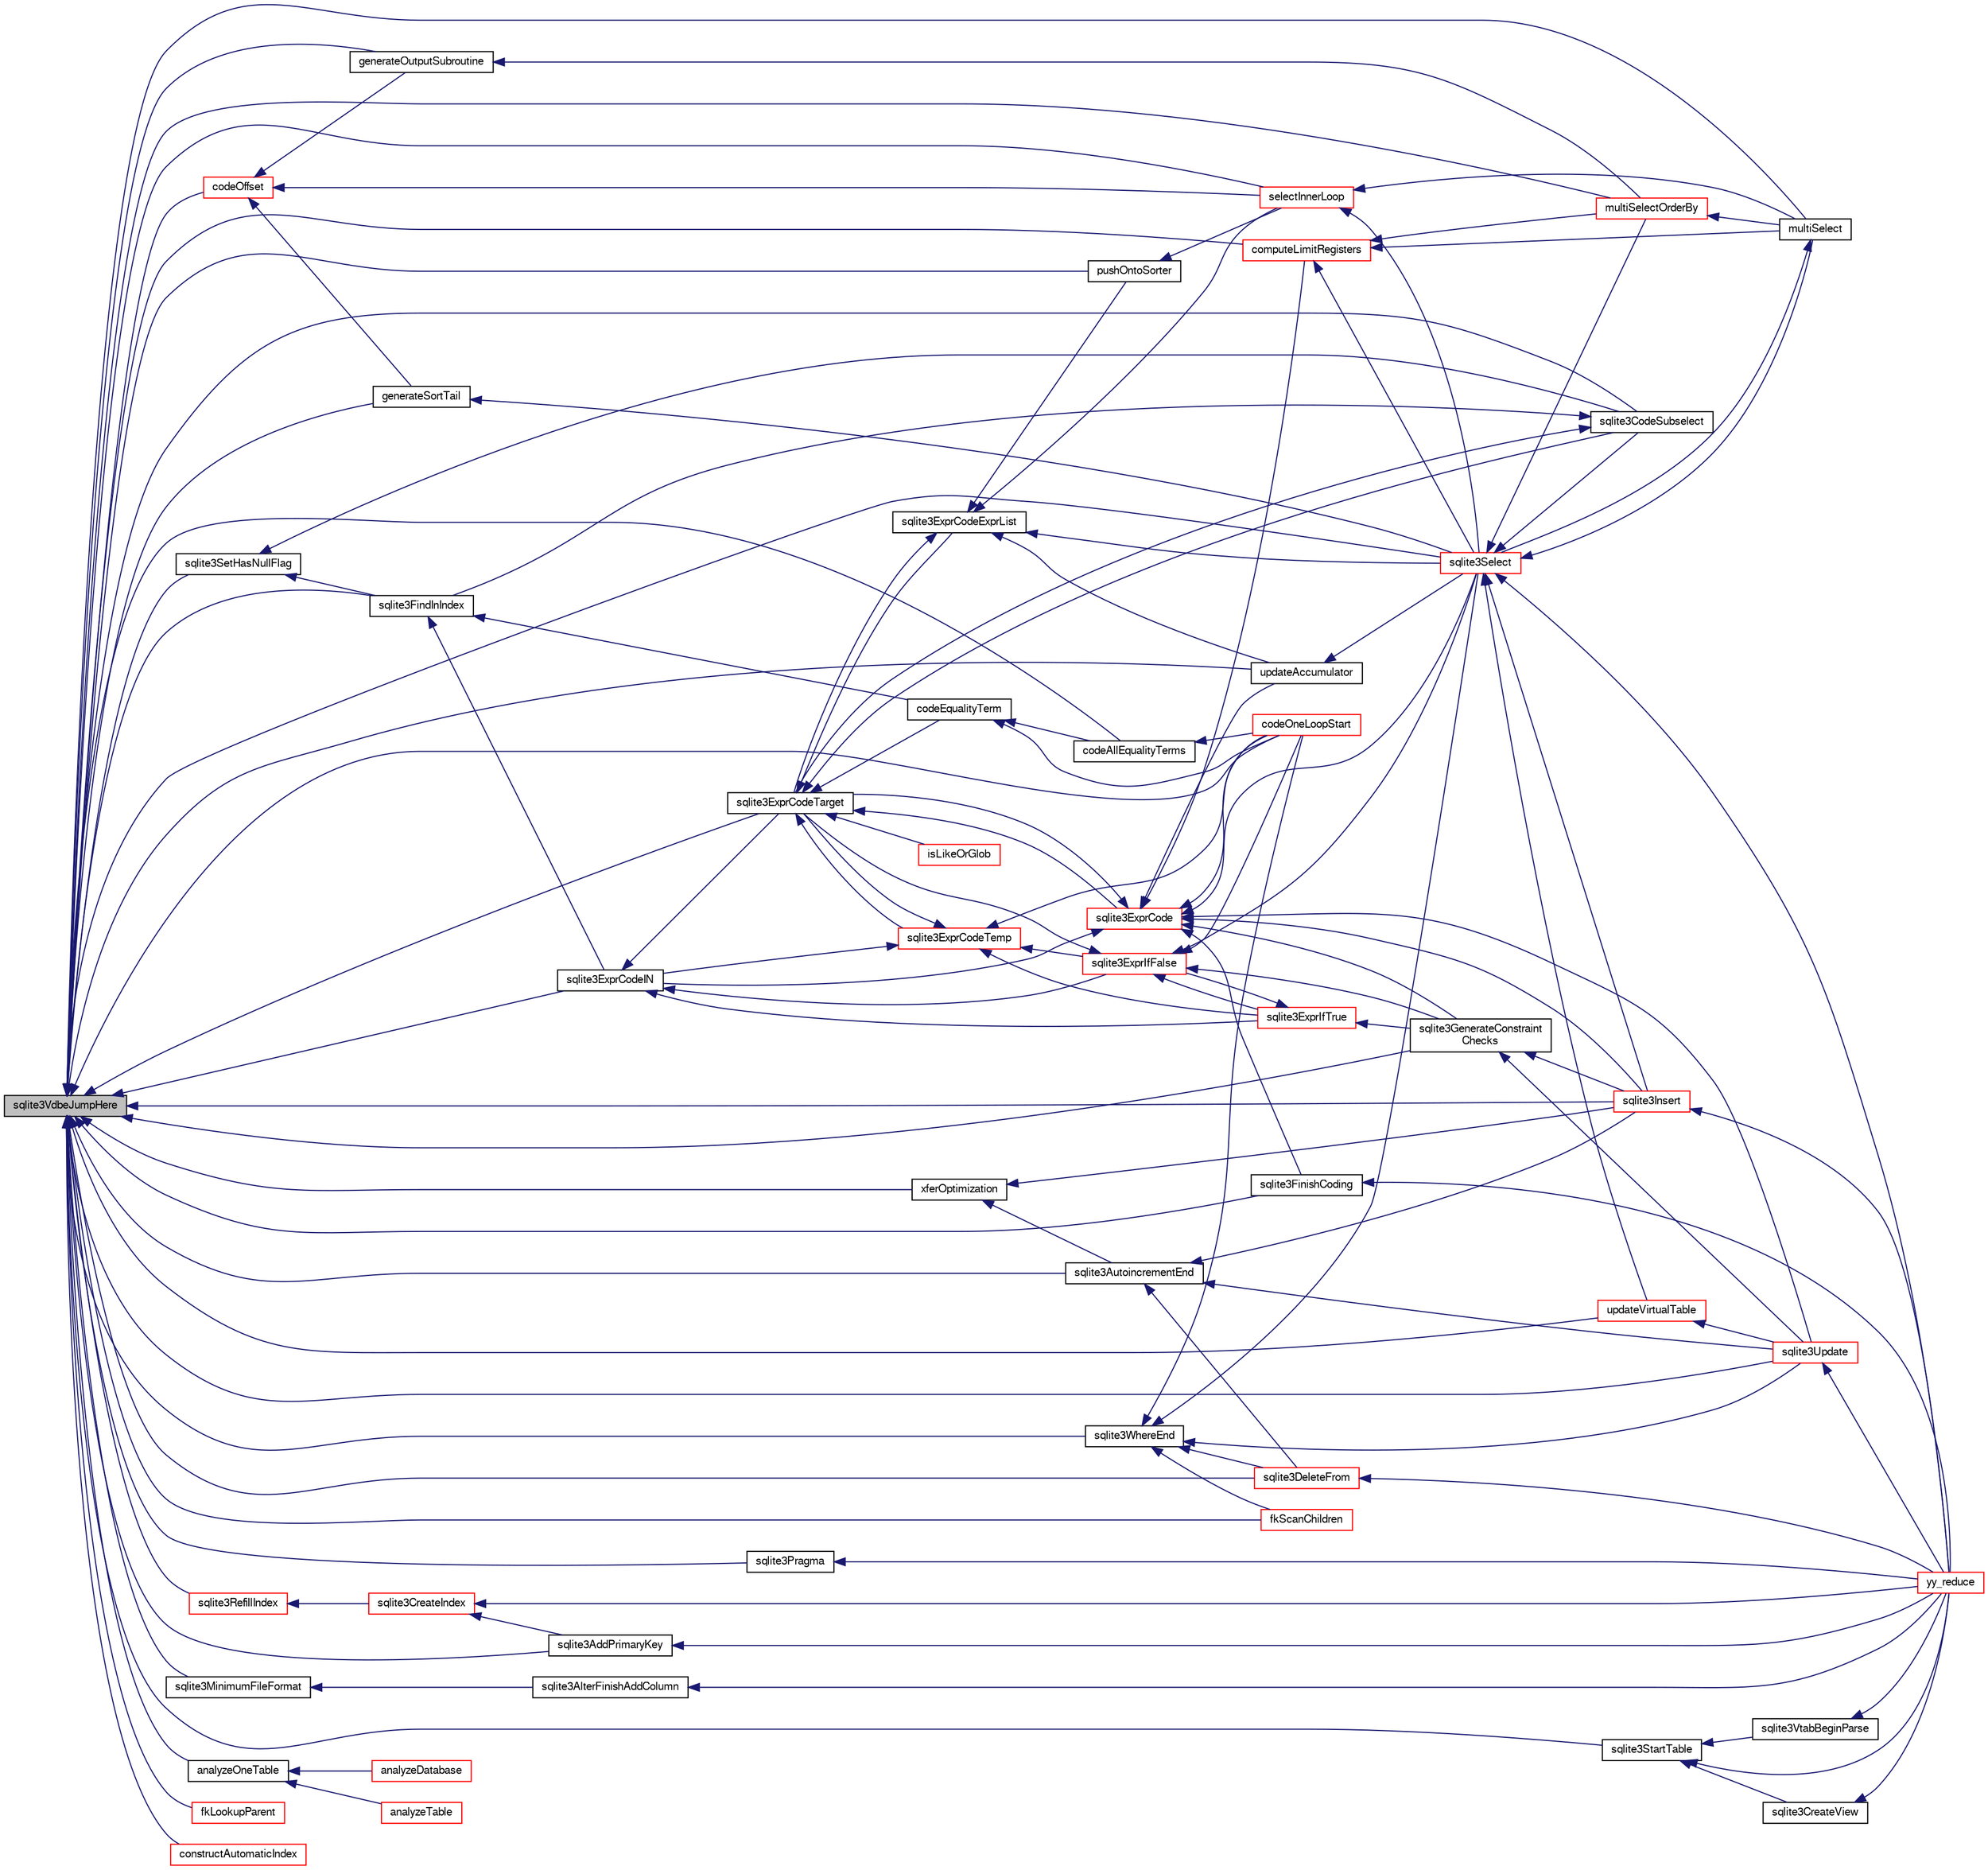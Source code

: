 digraph "sqlite3VdbeJumpHere"
{
  edge [fontname="FreeSans",fontsize="10",labelfontname="FreeSans",labelfontsize="10"];
  node [fontname="FreeSans",fontsize="10",shape=record];
  rankdir="LR";
  Node760653 [label="sqlite3VdbeJumpHere",height=0.2,width=0.4,color="black", fillcolor="grey75", style="filled", fontcolor="black"];
  Node760653 -> Node760654 [dir="back",color="midnightblue",fontsize="10",style="solid",fontname="FreeSans"];
  Node760654 [label="sqlite3SetHasNullFlag",height=0.2,width=0.4,color="black", fillcolor="white", style="filled",URL="$sqlite3_8c.html#a511bff4eca230be2bd9a75d450f66449"];
  Node760654 -> Node760655 [dir="back",color="midnightblue",fontsize="10",style="solid",fontname="FreeSans"];
  Node760655 [label="sqlite3FindInIndex",height=0.2,width=0.4,color="black", fillcolor="white", style="filled",URL="$sqlite3_8c.html#af7d8c56ab0231f44bb5f87b3fafeffb2"];
  Node760655 -> Node760656 [dir="back",color="midnightblue",fontsize="10",style="solid",fontname="FreeSans"];
  Node760656 [label="sqlite3ExprCodeIN",height=0.2,width=0.4,color="black", fillcolor="white", style="filled",URL="$sqlite3_8c.html#ad9cf4f5b5ffb90c24a4a0900c8626193"];
  Node760656 -> Node760657 [dir="back",color="midnightblue",fontsize="10",style="solid",fontname="FreeSans"];
  Node760657 [label="sqlite3ExprCodeTarget",height=0.2,width=0.4,color="black", fillcolor="white", style="filled",URL="$sqlite3_8c.html#a4f308397a0a3ed299ed31aaa1ae2a293"];
  Node760657 -> Node760658 [dir="back",color="midnightblue",fontsize="10",style="solid",fontname="FreeSans"];
  Node760658 [label="sqlite3CodeSubselect",height=0.2,width=0.4,color="black", fillcolor="white", style="filled",URL="$sqlite3_8c.html#aa69b46d2204a1d1b110107a1be12ee0c"];
  Node760658 -> Node760655 [dir="back",color="midnightblue",fontsize="10",style="solid",fontname="FreeSans"];
  Node760658 -> Node760657 [dir="back",color="midnightblue",fontsize="10",style="solid",fontname="FreeSans"];
  Node760657 -> Node760659 [dir="back",color="midnightblue",fontsize="10",style="solid",fontname="FreeSans"];
  Node760659 [label="sqlite3ExprCodeTemp",height=0.2,width=0.4,color="red", fillcolor="white", style="filled",URL="$sqlite3_8c.html#a3bc5c1ccb3c5851847e2aeb4a84ae1fc"];
  Node760659 -> Node760656 [dir="back",color="midnightblue",fontsize="10",style="solid",fontname="FreeSans"];
  Node760659 -> Node760657 [dir="back",color="midnightblue",fontsize="10",style="solid",fontname="FreeSans"];
  Node760659 -> Node760661 [dir="back",color="midnightblue",fontsize="10",style="solid",fontname="FreeSans"];
  Node760661 [label="sqlite3ExprIfTrue",height=0.2,width=0.4,color="red", fillcolor="white", style="filled",URL="$sqlite3_8c.html#ad93a55237c23e1b743ab1f59df1a1444"];
  Node760661 -> Node760662 [dir="back",color="midnightblue",fontsize="10",style="solid",fontname="FreeSans"];
  Node760662 [label="sqlite3ExprIfFalse",height=0.2,width=0.4,color="red", fillcolor="white", style="filled",URL="$sqlite3_8c.html#af97ecccb5d56e321e118414b08f65b71"];
  Node760662 -> Node760657 [dir="back",color="midnightblue",fontsize="10",style="solid",fontname="FreeSans"];
  Node760662 -> Node760661 [dir="back",color="midnightblue",fontsize="10",style="solid",fontname="FreeSans"];
  Node760662 -> Node760689 [dir="back",color="midnightblue",fontsize="10",style="solid",fontname="FreeSans"];
  Node760689 [label="sqlite3GenerateConstraint\lChecks",height=0.2,width=0.4,color="black", fillcolor="white", style="filled",URL="$sqlite3_8c.html#aef639c1e6a0c0a67ca6e7690ad931bd2"];
  Node760689 -> Node760687 [dir="back",color="midnightblue",fontsize="10",style="solid",fontname="FreeSans"];
  Node760687 [label="sqlite3Insert",height=0.2,width=0.4,color="red", fillcolor="white", style="filled",URL="$sqlite3_8c.html#a5b17c9c2000bae6bdff8e6be48d7dc2b"];
  Node760687 -> Node760667 [dir="back",color="midnightblue",fontsize="10",style="solid",fontname="FreeSans"];
  Node760667 [label="yy_reduce",height=0.2,width=0.4,color="red", fillcolor="white", style="filled",URL="$sqlite3_8c.html#a7c419a9b25711c666a9a2449ef377f14"];
  Node760689 -> Node760685 [dir="back",color="midnightblue",fontsize="10",style="solid",fontname="FreeSans"];
  Node760685 [label="sqlite3Update",height=0.2,width=0.4,color="red", fillcolor="white", style="filled",URL="$sqlite3_8c.html#ac5aa67c46e8cc8174566fabe6809fafa"];
  Node760685 -> Node760667 [dir="back",color="midnightblue",fontsize="10",style="solid",fontname="FreeSans"];
  Node760662 -> Node760695 [dir="back",color="midnightblue",fontsize="10",style="solid",fontname="FreeSans"];
  Node760695 [label="sqlite3Select",height=0.2,width=0.4,color="red", fillcolor="white", style="filled",URL="$sqlite3_8c.html#a2465ee8c956209ba4b272477b7c21a45"];
  Node760695 -> Node760658 [dir="back",color="midnightblue",fontsize="10",style="solid",fontname="FreeSans"];
  Node760695 -> Node760687 [dir="back",color="midnightblue",fontsize="10",style="solid",fontname="FreeSans"];
  Node760695 -> Node760698 [dir="back",color="midnightblue",fontsize="10",style="solid",fontname="FreeSans"];
  Node760698 [label="multiSelect",height=0.2,width=0.4,color="black", fillcolor="white", style="filled",URL="$sqlite3_8c.html#a6456c61f3d9b2389738753cedfa24fa7"];
  Node760698 -> Node760695 [dir="back",color="midnightblue",fontsize="10",style="solid",fontname="FreeSans"];
  Node760695 -> Node760699 [dir="back",color="midnightblue",fontsize="10",style="solid",fontname="FreeSans"];
  Node760699 [label="multiSelectOrderBy",height=0.2,width=0.4,color="red", fillcolor="white", style="filled",URL="$sqlite3_8c.html#afcdb8488c6f4dfdadaf9f04bca35b808"];
  Node760699 -> Node760698 [dir="back",color="midnightblue",fontsize="10",style="solid",fontname="FreeSans"];
  Node760695 -> Node760700 [dir="back",color="midnightblue",fontsize="10",style="solid",fontname="FreeSans"];
  Node760700 [label="updateVirtualTable",height=0.2,width=0.4,color="red", fillcolor="white", style="filled",URL="$sqlite3_8c.html#a740220531db9293c39a2cdd7da3f74e1"];
  Node760700 -> Node760685 [dir="back",color="midnightblue",fontsize="10",style="solid",fontname="FreeSans"];
  Node760695 -> Node760667 [dir="back",color="midnightblue",fontsize="10",style="solid",fontname="FreeSans"];
  Node760662 -> Node760701 [dir="back",color="midnightblue",fontsize="10",style="solid",fontname="FreeSans"];
  Node760701 [label="codeOneLoopStart",height=0.2,width=0.4,color="red", fillcolor="white", style="filled",URL="$sqlite3_8c.html#aa868875120b151c169cc79139ed6e008"];
  Node760661 -> Node760689 [dir="back",color="midnightblue",fontsize="10",style="solid",fontname="FreeSans"];
  Node760659 -> Node760662 [dir="back",color="midnightblue",fontsize="10",style="solid",fontname="FreeSans"];
  Node760659 -> Node760701 [dir="back",color="midnightblue",fontsize="10",style="solid",fontname="FreeSans"];
  Node760657 -> Node760702 [dir="back",color="midnightblue",fontsize="10",style="solid",fontname="FreeSans"];
  Node760702 [label="sqlite3ExprCode",height=0.2,width=0.4,color="red", fillcolor="white", style="filled",URL="$sqlite3_8c.html#a75f270fb0b111b86924cca4ea507b417"];
  Node760702 -> Node760656 [dir="back",color="midnightblue",fontsize="10",style="solid",fontname="FreeSans"];
  Node760702 -> Node760657 [dir="back",color="midnightblue",fontsize="10",style="solid",fontname="FreeSans"];
  Node760702 -> Node760708 [dir="back",color="midnightblue",fontsize="10",style="solid",fontname="FreeSans"];
  Node760708 [label="sqlite3FinishCoding",height=0.2,width=0.4,color="black", fillcolor="white", style="filled",URL="$sqlite3_8c.html#a651bc5b446c276c092705856d995b278"];
  Node760708 -> Node760667 [dir="back",color="midnightblue",fontsize="10",style="solid",fontname="FreeSans"];
  Node760702 -> Node760687 [dir="back",color="midnightblue",fontsize="10",style="solid",fontname="FreeSans"];
  Node760702 -> Node760689 [dir="back",color="midnightblue",fontsize="10",style="solid",fontname="FreeSans"];
  Node760702 -> Node760709 [dir="back",color="midnightblue",fontsize="10",style="solid",fontname="FreeSans"];
  Node760709 [label="computeLimitRegisters",height=0.2,width=0.4,color="red", fillcolor="white", style="filled",URL="$sqlite3_8c.html#ae9d37055e4905929b6f6cda5461e2f37"];
  Node760709 -> Node760698 [dir="back",color="midnightblue",fontsize="10",style="solid",fontname="FreeSans"];
  Node760709 -> Node760699 [dir="back",color="midnightblue",fontsize="10",style="solid",fontname="FreeSans"];
  Node760709 -> Node760695 [dir="back",color="midnightblue",fontsize="10",style="solid",fontname="FreeSans"];
  Node760702 -> Node760710 [dir="back",color="midnightblue",fontsize="10",style="solid",fontname="FreeSans"];
  Node760710 [label="updateAccumulator",height=0.2,width=0.4,color="black", fillcolor="white", style="filled",URL="$sqlite3_8c.html#a1681660dd3ecd50c8727d6e56a537bd9"];
  Node760710 -> Node760695 [dir="back",color="midnightblue",fontsize="10",style="solid",fontname="FreeSans"];
  Node760702 -> Node760695 [dir="back",color="midnightblue",fontsize="10",style="solid",fontname="FreeSans"];
  Node760702 -> Node760685 [dir="back",color="midnightblue",fontsize="10",style="solid",fontname="FreeSans"];
  Node760702 -> Node760701 [dir="back",color="midnightblue",fontsize="10",style="solid",fontname="FreeSans"];
  Node760657 -> Node760711 [dir="back",color="midnightblue",fontsize="10",style="solid",fontname="FreeSans"];
  Node760711 [label="sqlite3ExprCodeExprList",height=0.2,width=0.4,color="black", fillcolor="white", style="filled",URL="$sqlite3_8c.html#a05b2b3dc3de7565de24eb3a2ff4e9566"];
  Node760711 -> Node760657 [dir="back",color="midnightblue",fontsize="10",style="solid",fontname="FreeSans"];
  Node760711 -> Node760712 [dir="back",color="midnightblue",fontsize="10",style="solid",fontname="FreeSans"];
  Node760712 [label="pushOntoSorter",height=0.2,width=0.4,color="black", fillcolor="white", style="filled",URL="$sqlite3_8c.html#a4555397beb584a386e7739cf022a6651"];
  Node760712 -> Node760713 [dir="back",color="midnightblue",fontsize="10",style="solid",fontname="FreeSans"];
  Node760713 [label="selectInnerLoop",height=0.2,width=0.4,color="red", fillcolor="white", style="filled",URL="$sqlite3_8c.html#ababe0933661ebe67eb0e6074bb1fd411"];
  Node760713 -> Node760698 [dir="back",color="midnightblue",fontsize="10",style="solid",fontname="FreeSans"];
  Node760713 -> Node760695 [dir="back",color="midnightblue",fontsize="10",style="solid",fontname="FreeSans"];
  Node760711 -> Node760713 [dir="back",color="midnightblue",fontsize="10",style="solid",fontname="FreeSans"];
  Node760711 -> Node760710 [dir="back",color="midnightblue",fontsize="10",style="solid",fontname="FreeSans"];
  Node760711 -> Node760695 [dir="back",color="midnightblue",fontsize="10",style="solid",fontname="FreeSans"];
  Node760657 -> Node760714 [dir="back",color="midnightblue",fontsize="10",style="solid",fontname="FreeSans"];
  Node760714 [label="isLikeOrGlob",height=0.2,width=0.4,color="red", fillcolor="white", style="filled",URL="$sqlite3_8c.html#a6c38e495198bf8976f68d1a6ebd74a50"];
  Node760657 -> Node760723 [dir="back",color="midnightblue",fontsize="10",style="solid",fontname="FreeSans"];
  Node760723 [label="codeEqualityTerm",height=0.2,width=0.4,color="black", fillcolor="white", style="filled",URL="$sqlite3_8c.html#ad88a57073f031452c9843e97f15acc47"];
  Node760723 -> Node760724 [dir="back",color="midnightblue",fontsize="10",style="solid",fontname="FreeSans"];
  Node760724 [label="codeAllEqualityTerms",height=0.2,width=0.4,color="black", fillcolor="white", style="filled",URL="$sqlite3_8c.html#a3095598b812500a4efe41bf17cd49381"];
  Node760724 -> Node760701 [dir="back",color="midnightblue",fontsize="10",style="solid",fontname="FreeSans"];
  Node760723 -> Node760701 [dir="back",color="midnightblue",fontsize="10",style="solid",fontname="FreeSans"];
  Node760656 -> Node760661 [dir="back",color="midnightblue",fontsize="10",style="solid",fontname="FreeSans"];
  Node760656 -> Node760662 [dir="back",color="midnightblue",fontsize="10",style="solid",fontname="FreeSans"];
  Node760655 -> Node760723 [dir="back",color="midnightblue",fontsize="10",style="solid",fontname="FreeSans"];
  Node760654 -> Node760658 [dir="back",color="midnightblue",fontsize="10",style="solid",fontname="FreeSans"];
  Node760653 -> Node760655 [dir="back",color="midnightblue",fontsize="10",style="solid",fontname="FreeSans"];
  Node760653 -> Node760658 [dir="back",color="midnightblue",fontsize="10",style="solid",fontname="FreeSans"];
  Node760653 -> Node760656 [dir="back",color="midnightblue",fontsize="10",style="solid",fontname="FreeSans"];
  Node760653 -> Node760657 [dir="back",color="midnightblue",fontsize="10",style="solid",fontname="FreeSans"];
  Node760653 -> Node760725 [dir="back",color="midnightblue",fontsize="10",style="solid",fontname="FreeSans"];
  Node760725 [label="sqlite3MinimumFileFormat",height=0.2,width=0.4,color="black", fillcolor="white", style="filled",URL="$sqlite3_8c.html#afda39106451b0eb062fa54d5b9d36aec"];
  Node760725 -> Node760726 [dir="back",color="midnightblue",fontsize="10",style="solid",fontname="FreeSans"];
  Node760726 [label="sqlite3AlterFinishAddColumn",height=0.2,width=0.4,color="black", fillcolor="white", style="filled",URL="$sqlite3_8c.html#a392e1e5be904b01216faae16a77c2c31"];
  Node760726 -> Node760667 [dir="back",color="midnightblue",fontsize="10",style="solid",fontname="FreeSans"];
  Node760653 -> Node760727 [dir="back",color="midnightblue",fontsize="10",style="solid",fontname="FreeSans"];
  Node760727 [label="analyzeOneTable",height=0.2,width=0.4,color="black", fillcolor="white", style="filled",URL="$sqlite3_8c.html#a31d4182bf855943a5d0526dbb4987803"];
  Node760727 -> Node760728 [dir="back",color="midnightblue",fontsize="10",style="solid",fontname="FreeSans"];
  Node760728 [label="analyzeDatabase",height=0.2,width=0.4,color="red", fillcolor="white", style="filled",URL="$sqlite3_8c.html#a19f2a630f42aaa010d1b47b81f8cea18"];
  Node760727 -> Node760730 [dir="back",color="midnightblue",fontsize="10",style="solid",fontname="FreeSans"];
  Node760730 [label="analyzeTable",height=0.2,width=0.4,color="red", fillcolor="white", style="filled",URL="$sqlite3_8c.html#a85f18bcf2d42d5d6ae3033b0c49144b6"];
  Node760653 -> Node760708 [dir="back",color="midnightblue",fontsize="10",style="solid",fontname="FreeSans"];
  Node760653 -> Node760731 [dir="back",color="midnightblue",fontsize="10",style="solid",fontname="FreeSans"];
  Node760731 [label="sqlite3StartTable",height=0.2,width=0.4,color="black", fillcolor="white", style="filled",URL="$sqlite3_8c.html#af49b4395f39d9078a0dda2484c183012"];
  Node760731 -> Node760671 [dir="back",color="midnightblue",fontsize="10",style="solid",fontname="FreeSans"];
  Node760671 [label="sqlite3CreateView",height=0.2,width=0.4,color="black", fillcolor="white", style="filled",URL="$sqlite3_8c.html#a9d85cb00ff71dee5cd9a019503a6982e"];
  Node760671 -> Node760667 [dir="back",color="midnightblue",fontsize="10",style="solid",fontname="FreeSans"];
  Node760731 -> Node760732 [dir="back",color="midnightblue",fontsize="10",style="solid",fontname="FreeSans"];
  Node760732 [label="sqlite3VtabBeginParse",height=0.2,width=0.4,color="black", fillcolor="white", style="filled",URL="$sqlite3_8c.html#a081b9e174ed9650ac90990d60cd36e96"];
  Node760732 -> Node760667 [dir="back",color="midnightblue",fontsize="10",style="solid",fontname="FreeSans"];
  Node760731 -> Node760667 [dir="back",color="midnightblue",fontsize="10",style="solid",fontname="FreeSans"];
  Node760653 -> Node760666 [dir="back",color="midnightblue",fontsize="10",style="solid",fontname="FreeSans"];
  Node760666 [label="sqlite3AddPrimaryKey",height=0.2,width=0.4,color="black", fillcolor="white", style="filled",URL="$sqlite3_8c.html#af2b0672c3379d2a7d927d210ae0ade62"];
  Node760666 -> Node760667 [dir="back",color="midnightblue",fontsize="10",style="solid",fontname="FreeSans"];
  Node760653 -> Node760664 [dir="back",color="midnightblue",fontsize="10",style="solid",fontname="FreeSans"];
  Node760664 [label="sqlite3RefillIndex",height=0.2,width=0.4,color="red", fillcolor="white", style="filled",URL="$sqlite3_8c.html#a17be5b679d9181b961ea9ba4a18d4f80"];
  Node760664 -> Node760665 [dir="back",color="midnightblue",fontsize="10",style="solid",fontname="FreeSans"];
  Node760665 [label="sqlite3CreateIndex",height=0.2,width=0.4,color="red", fillcolor="white", style="filled",URL="$sqlite3_8c.html#a8dbe5e590ab6c58a8c45f34f7c81e825"];
  Node760665 -> Node760666 [dir="back",color="midnightblue",fontsize="10",style="solid",fontname="FreeSans"];
  Node760665 -> Node760667 [dir="back",color="midnightblue",fontsize="10",style="solid",fontname="FreeSans"];
  Node760653 -> Node760677 [dir="back",color="midnightblue",fontsize="10",style="solid",fontname="FreeSans"];
  Node760677 [label="sqlite3DeleteFrom",height=0.2,width=0.4,color="red", fillcolor="white", style="filled",URL="$sqlite3_8c.html#ab9b4b45349188b49eabb23f94608a091"];
  Node760677 -> Node760667 [dir="back",color="midnightblue",fontsize="10",style="solid",fontname="FreeSans"];
  Node760653 -> Node760733 [dir="back",color="midnightblue",fontsize="10",style="solid",fontname="FreeSans"];
  Node760733 [label="fkLookupParent",height=0.2,width=0.4,color="red", fillcolor="white", style="filled",URL="$sqlite3_8c.html#ac7b0111b1d2e3305a38874a645a86d06"];
  Node760653 -> Node760693 [dir="back",color="midnightblue",fontsize="10",style="solid",fontname="FreeSans"];
  Node760693 [label="fkScanChildren",height=0.2,width=0.4,color="red", fillcolor="white", style="filled",URL="$sqlite3_8c.html#a67c9dcb484336b3155e7a82a037d4691"];
  Node760653 -> Node760734 [dir="back",color="midnightblue",fontsize="10",style="solid",fontname="FreeSans"];
  Node760734 [label="sqlite3AutoincrementEnd",height=0.2,width=0.4,color="black", fillcolor="white", style="filled",URL="$sqlite3_8c.html#ad8f51f6ea684367030cd9c09234374e7"];
  Node760734 -> Node760677 [dir="back",color="midnightblue",fontsize="10",style="solid",fontname="FreeSans"];
  Node760734 -> Node760687 [dir="back",color="midnightblue",fontsize="10",style="solid",fontname="FreeSans"];
  Node760734 -> Node760685 [dir="back",color="midnightblue",fontsize="10",style="solid",fontname="FreeSans"];
  Node760653 -> Node760687 [dir="back",color="midnightblue",fontsize="10",style="solid",fontname="FreeSans"];
  Node760653 -> Node760689 [dir="back",color="midnightblue",fontsize="10",style="solid",fontname="FreeSans"];
  Node760653 -> Node760735 [dir="back",color="midnightblue",fontsize="10",style="solid",fontname="FreeSans"];
  Node760735 [label="xferOptimization",height=0.2,width=0.4,color="black", fillcolor="white", style="filled",URL="$sqlite3_8c.html#ae85c90f7d064fe83f4ed930e708855d2"];
  Node760735 -> Node760734 [dir="back",color="midnightblue",fontsize="10",style="solid",fontname="FreeSans"];
  Node760735 -> Node760687 [dir="back",color="midnightblue",fontsize="10",style="solid",fontname="FreeSans"];
  Node760653 -> Node760690 [dir="back",color="midnightblue",fontsize="10",style="solid",fontname="FreeSans"];
  Node760690 [label="sqlite3Pragma",height=0.2,width=0.4,color="black", fillcolor="white", style="filled",URL="$sqlite3_8c.html#a111391370f58f8e6a6eca51fd34d62ed"];
  Node760690 -> Node760667 [dir="back",color="midnightblue",fontsize="10",style="solid",fontname="FreeSans"];
  Node760653 -> Node760712 [dir="back",color="midnightblue",fontsize="10",style="solid",fontname="FreeSans"];
  Node760653 -> Node760736 [dir="back",color="midnightblue",fontsize="10",style="solid",fontname="FreeSans"];
  Node760736 [label="codeOffset",height=0.2,width=0.4,color="red", fillcolor="white", style="filled",URL="$sqlite3_8c.html#ae88ce7cb8f3d8cac2ab3dd68eabd826e"];
  Node760736 -> Node760713 [dir="back",color="midnightblue",fontsize="10",style="solid",fontname="FreeSans"];
  Node760736 -> Node760737 [dir="back",color="midnightblue",fontsize="10",style="solid",fontname="FreeSans"];
  Node760737 [label="generateSortTail",height=0.2,width=0.4,color="black", fillcolor="white", style="filled",URL="$sqlite3_8c.html#a765aecda0868f07068f466b0ad2a103e"];
  Node760737 -> Node760695 [dir="back",color="midnightblue",fontsize="10",style="solid",fontname="FreeSans"];
  Node760736 -> Node760738 [dir="back",color="midnightblue",fontsize="10",style="solid",fontname="FreeSans"];
  Node760738 [label="generateOutputSubroutine",height=0.2,width=0.4,color="black", fillcolor="white", style="filled",URL="$sqlite3_8c.html#a726cb50d2916b29ad5dc1e51f635af25"];
  Node760738 -> Node760699 [dir="back",color="midnightblue",fontsize="10",style="solid",fontname="FreeSans"];
  Node760653 -> Node760713 [dir="back",color="midnightblue",fontsize="10",style="solid",fontname="FreeSans"];
  Node760653 -> Node760737 [dir="back",color="midnightblue",fontsize="10",style="solid",fontname="FreeSans"];
  Node760653 -> Node760709 [dir="back",color="midnightblue",fontsize="10",style="solid",fontname="FreeSans"];
  Node760653 -> Node760698 [dir="back",color="midnightblue",fontsize="10",style="solid",fontname="FreeSans"];
  Node760653 -> Node760738 [dir="back",color="midnightblue",fontsize="10",style="solid",fontname="FreeSans"];
  Node760653 -> Node760699 [dir="back",color="midnightblue",fontsize="10",style="solid",fontname="FreeSans"];
  Node760653 -> Node760710 [dir="back",color="midnightblue",fontsize="10",style="solid",fontname="FreeSans"];
  Node760653 -> Node760695 [dir="back",color="midnightblue",fontsize="10",style="solid",fontname="FreeSans"];
  Node760653 -> Node760685 [dir="back",color="midnightblue",fontsize="10",style="solid",fontname="FreeSans"];
  Node760653 -> Node760700 [dir="back",color="midnightblue",fontsize="10",style="solid",fontname="FreeSans"];
  Node760653 -> Node760691 [dir="back",color="midnightblue",fontsize="10",style="solid",fontname="FreeSans"];
  Node760691 [label="constructAutomaticIndex",height=0.2,width=0.4,color="red", fillcolor="white", style="filled",URL="$sqlite3_8c.html#aad43d38bc718f4c8e8d0dd8f33ed526f"];
  Node760653 -> Node760724 [dir="back",color="midnightblue",fontsize="10",style="solid",fontname="FreeSans"];
  Node760653 -> Node760701 [dir="back",color="midnightblue",fontsize="10",style="solid",fontname="FreeSans"];
  Node760653 -> Node760739 [dir="back",color="midnightblue",fontsize="10",style="solid",fontname="FreeSans"];
  Node760739 [label="sqlite3WhereEnd",height=0.2,width=0.4,color="black", fillcolor="white", style="filled",URL="$sqlite3_8c.html#af95a57bac2421101d85440934cc5043e"];
  Node760739 -> Node760677 [dir="back",color="midnightblue",fontsize="10",style="solid",fontname="FreeSans"];
  Node760739 -> Node760693 [dir="back",color="midnightblue",fontsize="10",style="solid",fontname="FreeSans"];
  Node760739 -> Node760695 [dir="back",color="midnightblue",fontsize="10",style="solid",fontname="FreeSans"];
  Node760739 -> Node760685 [dir="back",color="midnightblue",fontsize="10",style="solid",fontname="FreeSans"];
  Node760739 -> Node760701 [dir="back",color="midnightblue",fontsize="10",style="solid",fontname="FreeSans"];
}
